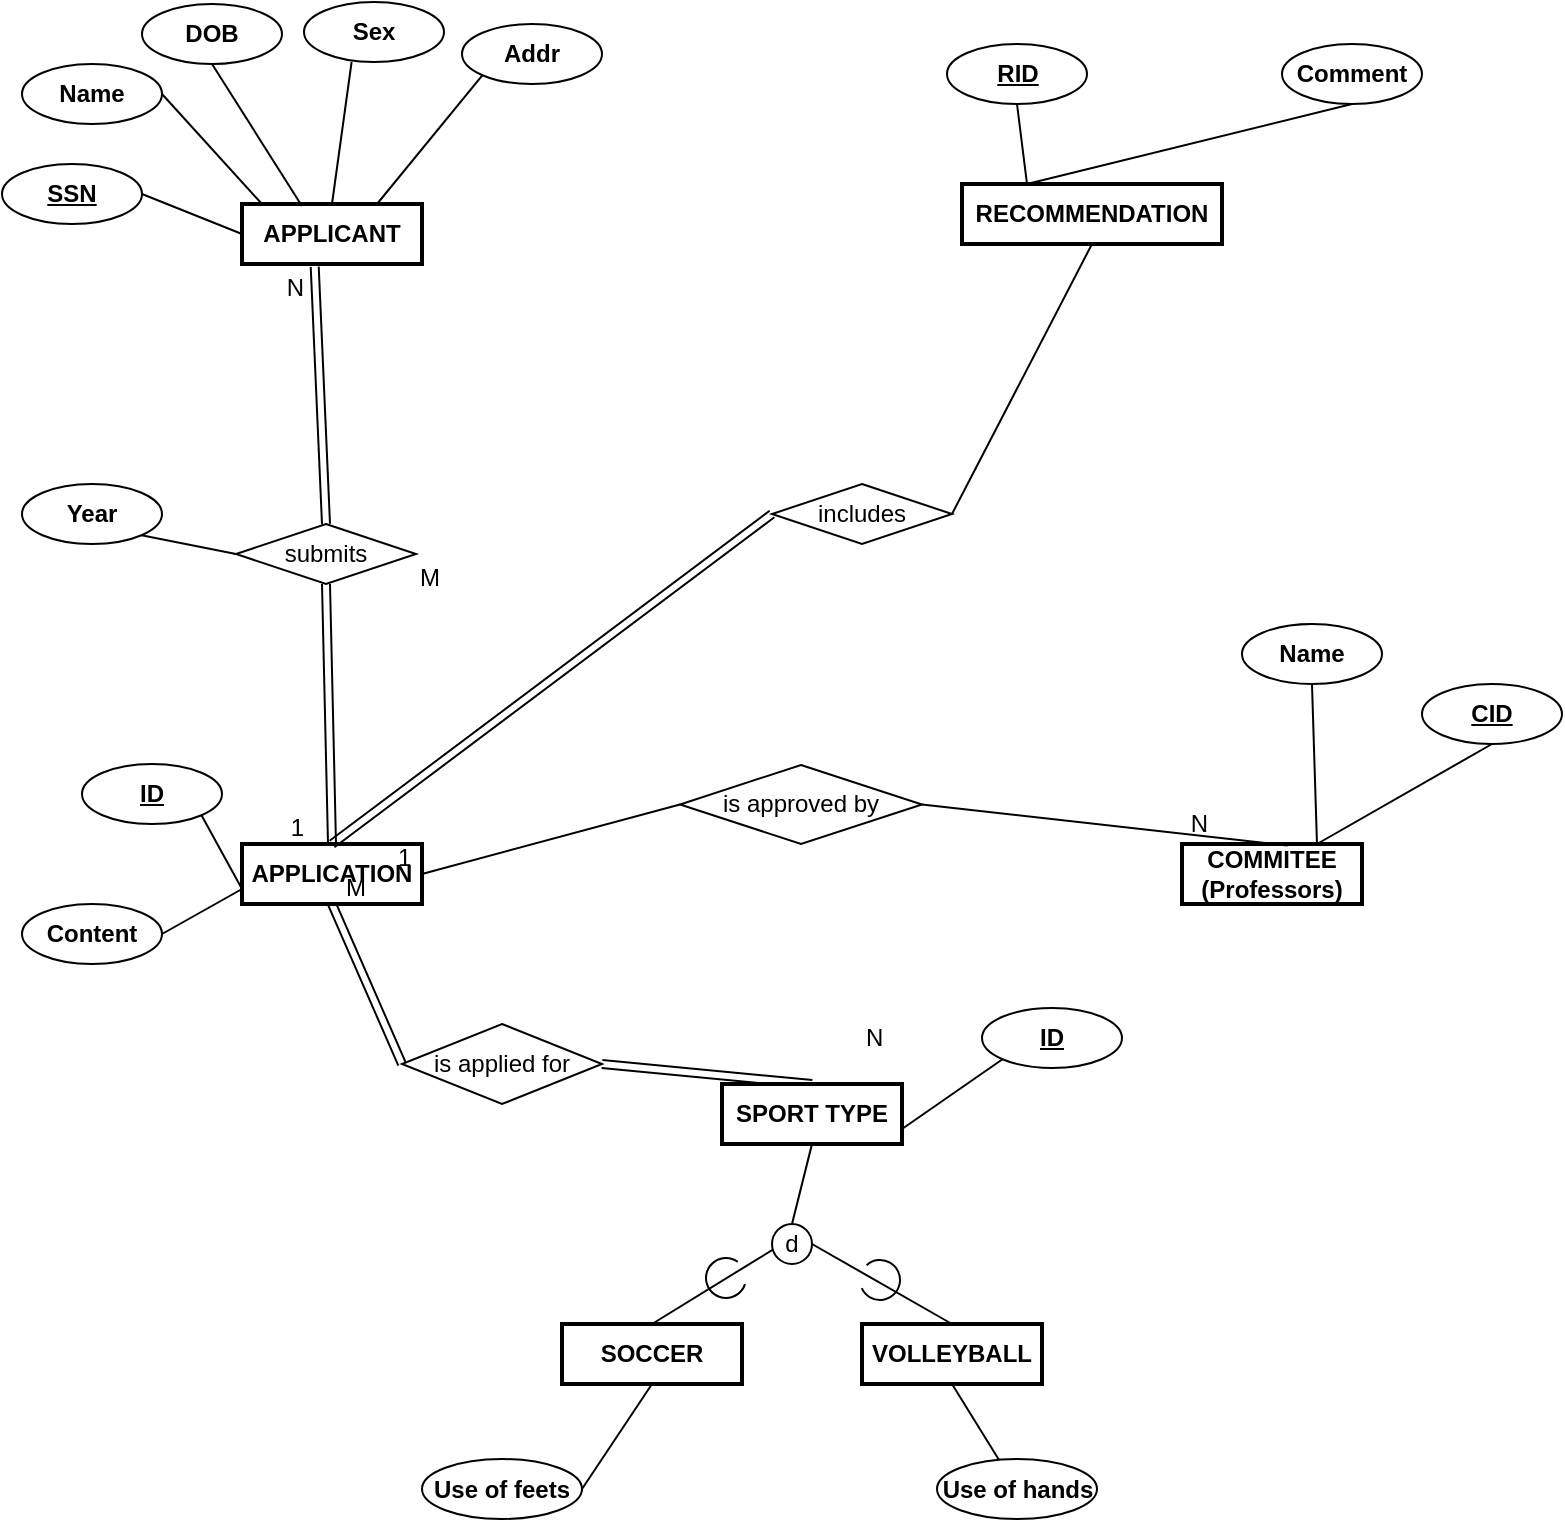 <mxfile version="14.4.6" type="github">
  <diagram id="s7mNzpRR08TqiCwHX-21" name="Page-1">
    <mxGraphModel dx="1483" dy="794" grid="1" gridSize="10" guides="1" tooltips="1" connect="1" arrows="1" fold="1" page="1" pageScale="1" pageWidth="827" pageHeight="1169" math="0" shadow="0">
      <root>
        <mxCell id="0" />
        <mxCell id="1" parent="0" />
        <mxCell id="aoJQfGq2Lagi-UKjZ14I-1" value="APPLICANT" style="whiteSpace=wrap;html=1;align=center;fontStyle=1;strokeWidth=2;" vertex="1" parent="1">
          <mxGeometry x="120" y="130" width="90" height="30" as="geometry" />
        </mxCell>
        <mxCell id="aoJQfGq2Lagi-UKjZ14I-2" value="APPLICATION" style="whiteSpace=wrap;html=1;align=center;fontStyle=1;strokeWidth=2;" vertex="1" parent="1">
          <mxGeometry x="120" y="450" width="90" height="30" as="geometry" />
        </mxCell>
        <mxCell id="aoJQfGq2Lagi-UKjZ14I-3" value="COMMITEE&lt;br&gt;(&lt;span&gt;Professors)&lt;/span&gt;" style="whiteSpace=wrap;html=1;align=center;fontStyle=1;strokeWidth=2;" vertex="1" parent="1">
          <mxGeometry x="590" y="450" width="90" height="30" as="geometry" />
        </mxCell>
        <mxCell id="aoJQfGq2Lagi-UKjZ14I-4" value="RECOMMENDATION" style="whiteSpace=wrap;html=1;align=center;fontStyle=1;strokeWidth=2;" vertex="1" parent="1">
          <mxGeometry x="480" y="120" width="130" height="30" as="geometry" />
        </mxCell>
        <mxCell id="aoJQfGq2Lagi-UKjZ14I-5" value="Name" style="ellipse;whiteSpace=wrap;html=1;align=center;fontStyle=1" vertex="1" parent="1">
          <mxGeometry x="10" y="60" width="70" height="30" as="geometry" />
        </mxCell>
        <mxCell id="aoJQfGq2Lagi-UKjZ14I-6" value="DOB" style="ellipse;whiteSpace=wrap;html=1;align=center;fontStyle=1" vertex="1" parent="1">
          <mxGeometry x="70" y="30" width="70" height="30" as="geometry" />
        </mxCell>
        <mxCell id="aoJQfGq2Lagi-UKjZ14I-7" value="Sex" style="ellipse;whiteSpace=wrap;html=1;align=center;fontStyle=1" vertex="1" parent="1">
          <mxGeometry x="151" y="29" width="70" height="30" as="geometry" />
        </mxCell>
        <mxCell id="aoJQfGq2Lagi-UKjZ14I-8" value="&lt;u&gt;SSN&lt;/u&gt;" style="ellipse;whiteSpace=wrap;html=1;align=center;fontStyle=1" vertex="1" parent="1">
          <mxGeometry y="110" width="70" height="30" as="geometry" />
        </mxCell>
        <mxCell id="aoJQfGq2Lagi-UKjZ14I-9" value="RID" style="ellipse;whiteSpace=wrap;html=1;align=center;fontStyle=5" vertex="1" parent="1">
          <mxGeometry x="472.5" y="50" width="70" height="30" as="geometry" />
        </mxCell>
        <mxCell id="aoJQfGq2Lagi-UKjZ14I-10" value="Comment" style="ellipse;whiteSpace=wrap;html=1;align=center;fontStyle=1" vertex="1" parent="1">
          <mxGeometry x="640" y="50" width="70" height="30" as="geometry" />
        </mxCell>
        <mxCell id="aoJQfGq2Lagi-UKjZ14I-12" value="Name" style="ellipse;whiteSpace=wrap;html=1;align=center;fontStyle=1" vertex="1" parent="1">
          <mxGeometry x="620" y="340" width="70" height="30" as="geometry" />
        </mxCell>
        <mxCell id="aoJQfGq2Lagi-UKjZ14I-13" value="CID" style="ellipse;whiteSpace=wrap;html=1;align=center;fontStyle=5" vertex="1" parent="1">
          <mxGeometry x="710" y="370" width="70" height="30" as="geometry" />
        </mxCell>
        <mxCell id="aoJQfGq2Lagi-UKjZ14I-14" value="ID" style="ellipse;whiteSpace=wrap;html=1;align=center;fontStyle=5" vertex="1" parent="1">
          <mxGeometry x="40" y="410" width="70" height="30" as="geometry" />
        </mxCell>
        <mxCell id="aoJQfGq2Lagi-UKjZ14I-15" value="Content" style="ellipse;whiteSpace=wrap;html=1;align=center;fontStyle=1" vertex="1" parent="1">
          <mxGeometry x="10" y="480" width="70" height="30" as="geometry" />
        </mxCell>
        <mxCell id="aoJQfGq2Lagi-UKjZ14I-16" value="is applied for" style="shape=rhombus;perimeter=rhombusPerimeter;whiteSpace=wrap;html=1;align=center;" vertex="1" parent="1">
          <mxGeometry x="200" y="540" width="100" height="40" as="geometry" />
        </mxCell>
        <mxCell id="aoJQfGq2Lagi-UKjZ14I-17" value="includes" style="shape=rhombus;perimeter=rhombusPerimeter;whiteSpace=wrap;html=1;align=center;" vertex="1" parent="1">
          <mxGeometry x="385" y="270" width="90" height="30" as="geometry" />
        </mxCell>
        <mxCell id="aoJQfGq2Lagi-UKjZ14I-18" value="" style="endArrow=none;html=1;rounded=0;exitX=0;exitY=0.5;exitDx=0;exitDy=0;entryX=1;entryY=0.5;entryDx=0;entryDy=0;" edge="1" parent="1" source="aoJQfGq2Lagi-UKjZ14I-1" target="aoJQfGq2Lagi-UKjZ14I-8">
          <mxGeometry relative="1" as="geometry">
            <mxPoint x="330" y="280" as="sourcePoint" />
            <mxPoint x="490" y="280" as="targetPoint" />
          </mxGeometry>
        </mxCell>
        <mxCell id="aoJQfGq2Lagi-UKjZ14I-19" value="" style="endArrow=none;html=1;rounded=0;entryX=1;entryY=0.5;entryDx=0;entryDy=0;" edge="1" parent="1" target="aoJQfGq2Lagi-UKjZ14I-5">
          <mxGeometry relative="1" as="geometry">
            <mxPoint x="130" y="130" as="sourcePoint" />
            <mxPoint x="80" y="135" as="targetPoint" />
          </mxGeometry>
        </mxCell>
        <mxCell id="aoJQfGq2Lagi-UKjZ14I-20" value="" style="endArrow=none;html=1;rounded=0;entryX=0.5;entryY=1;entryDx=0;entryDy=0;exitX=0.333;exitY=0.033;exitDx=0;exitDy=0;exitPerimeter=0;" edge="1" parent="1" source="aoJQfGq2Lagi-UKjZ14I-1" target="aoJQfGq2Lagi-UKjZ14I-6">
          <mxGeometry relative="1" as="geometry">
            <mxPoint x="151" y="131" as="sourcePoint" />
            <mxPoint x="90" y="85" as="targetPoint" />
          </mxGeometry>
        </mxCell>
        <mxCell id="aoJQfGq2Lagi-UKjZ14I-21" value="" style="endArrow=none;html=1;rounded=0;exitX=0.5;exitY=0;exitDx=0;exitDy=0;entryX=0.34;entryY=1;entryDx=0;entryDy=0;entryPerimeter=0;" edge="1" parent="1" source="aoJQfGq2Lagi-UKjZ14I-1" target="aoJQfGq2Lagi-UKjZ14I-7">
          <mxGeometry relative="1" as="geometry">
            <mxPoint x="152.5" y="140" as="sourcePoint" />
            <mxPoint x="115" y="70" as="targetPoint" />
          </mxGeometry>
        </mxCell>
        <mxCell id="aoJQfGq2Lagi-UKjZ14I-22" value="" style="endArrow=none;html=1;rounded=0;exitX=0.75;exitY=0;exitDx=0;exitDy=0;entryX=0;entryY=1;entryDx=0;entryDy=0;" edge="1" parent="1" source="aoJQfGq2Lagi-UKjZ14I-1" target="aoJQfGq2Lagi-UKjZ14I-58">
          <mxGeometry relative="1" as="geometry">
            <mxPoint x="175" y="140" as="sourcePoint" />
            <mxPoint x="240.251" y="65.607" as="targetPoint" />
          </mxGeometry>
        </mxCell>
        <mxCell id="aoJQfGq2Lagi-UKjZ14I-23" value="" style="endArrow=none;html=1;rounded=0;exitX=0.5;exitY=1;exitDx=0;exitDy=0;entryX=0.25;entryY=0;entryDx=0;entryDy=0;" edge="1" parent="1" source="aoJQfGq2Lagi-UKjZ14I-9" target="aoJQfGq2Lagi-UKjZ14I-4">
          <mxGeometry relative="1" as="geometry">
            <mxPoint x="197.5" y="140" as="sourcePoint" />
            <mxPoint x="250.251" y="75.607" as="targetPoint" />
          </mxGeometry>
        </mxCell>
        <mxCell id="aoJQfGq2Lagi-UKjZ14I-24" value="" style="endArrow=none;html=1;rounded=0;exitX=0.5;exitY=1;exitDx=0;exitDy=0;entryX=0.25;entryY=0;entryDx=0;entryDy=0;" edge="1" parent="1" source="aoJQfGq2Lagi-UKjZ14I-10" target="aoJQfGq2Lagi-UKjZ14I-4">
          <mxGeometry relative="1" as="geometry">
            <mxPoint x="595" y="110" as="sourcePoint" />
            <mxPoint x="622.5" y="140" as="targetPoint" />
          </mxGeometry>
        </mxCell>
        <mxCell id="aoJQfGq2Lagi-UKjZ14I-25" value="" style="shape=link;html=1;rounded=0;exitX=0.5;exitY=1;exitDx=0;exitDy=0;entryX=0;entryY=0.5;entryDx=0;entryDy=0;" edge="1" parent="1" source="aoJQfGq2Lagi-UKjZ14I-2" target="aoJQfGq2Lagi-UKjZ14I-16">
          <mxGeometry relative="1" as="geometry">
            <mxPoint x="330" y="280" as="sourcePoint" />
            <mxPoint x="490" y="280" as="targetPoint" />
          </mxGeometry>
        </mxCell>
        <mxCell id="aoJQfGq2Lagi-UKjZ14I-26" value="M" style="resizable=0;html=1;align=left;verticalAlign=bottom;" connectable="0" vertex="1" parent="aoJQfGq2Lagi-UKjZ14I-25">
          <mxGeometry x="-1" relative="1" as="geometry">
            <mxPoint x="5" as="offset" />
          </mxGeometry>
        </mxCell>
        <mxCell id="aoJQfGq2Lagi-UKjZ14I-27" value="" style="shape=link;html=1;rounded=0;exitX=0.5;exitY=0;exitDx=0;exitDy=0;entryX=0;entryY=0.5;entryDx=0;entryDy=0;" edge="1" parent="1" source="aoJQfGq2Lagi-UKjZ14I-2" target="aoJQfGq2Lagi-UKjZ14I-17">
          <mxGeometry relative="1" as="geometry">
            <mxPoint x="180" y="175" as="sourcePoint" />
            <mxPoint x="335" y="290" as="targetPoint" />
          </mxGeometry>
        </mxCell>
        <mxCell id="aoJQfGq2Lagi-UKjZ14I-28" value="1" style="resizable=0;html=1;align=left;verticalAlign=bottom;" connectable="0" vertex="1" parent="aoJQfGq2Lagi-UKjZ14I-27">
          <mxGeometry x="-1" relative="1" as="geometry">
            <mxPoint x="31" y="15" as="offset" />
          </mxGeometry>
        </mxCell>
        <mxCell id="aoJQfGq2Lagi-UKjZ14I-29" value="" style="endArrow=none;html=1;rounded=0;exitX=1;exitY=0.5;exitDx=0;exitDy=0;entryX=0.5;entryY=1;entryDx=0;entryDy=0;" edge="1" parent="1" source="aoJQfGq2Lagi-UKjZ14I-17" target="aoJQfGq2Lagi-UKjZ14I-4">
          <mxGeometry relative="1" as="geometry">
            <mxPoint x="450" y="155" as="sourcePoint" />
            <mxPoint x="640" y="450" as="targetPoint" />
          </mxGeometry>
        </mxCell>
        <mxCell id="aoJQfGq2Lagi-UKjZ14I-33" value="" style="endArrow=none;html=1;rounded=0;exitX=0.5;exitY=1;exitDx=0;exitDy=0;entryX=0.75;entryY=0;entryDx=0;entryDy=0;" edge="1" parent="1" source="aoJQfGq2Lagi-UKjZ14I-12" target="aoJQfGq2Lagi-UKjZ14I-3">
          <mxGeometry relative="1" as="geometry">
            <mxPoint x="330" y="280" as="sourcePoint" />
            <mxPoint x="610" y="450" as="targetPoint" />
          </mxGeometry>
        </mxCell>
        <mxCell id="aoJQfGq2Lagi-UKjZ14I-34" value="" style="endArrow=none;html=1;rounded=0;exitX=0.5;exitY=1;exitDx=0;exitDy=0;entryX=0.75;entryY=0;entryDx=0;entryDy=0;" edge="1" parent="1" source="aoJQfGq2Lagi-UKjZ14I-13" target="aoJQfGq2Lagi-UKjZ14I-3">
          <mxGeometry relative="1" as="geometry">
            <mxPoint x="600" y="420" as="sourcePoint" />
            <mxPoint x="650" y="450" as="targetPoint" />
          </mxGeometry>
        </mxCell>
        <mxCell id="aoJQfGq2Lagi-UKjZ14I-35" value="" style="endArrow=none;html=1;rounded=0;exitX=1;exitY=1;exitDx=0;exitDy=0;entryX=0;entryY=0.75;entryDx=0;entryDy=0;" edge="1" parent="1" source="aoJQfGq2Lagi-UKjZ14I-14" target="aoJQfGq2Lagi-UKjZ14I-2">
          <mxGeometry relative="1" as="geometry">
            <mxPoint x="330" y="280" as="sourcePoint" />
            <mxPoint x="490" y="280" as="targetPoint" />
          </mxGeometry>
        </mxCell>
        <mxCell id="aoJQfGq2Lagi-UKjZ14I-36" value="" style="endArrow=none;html=1;rounded=0;exitX=1;exitY=0.5;exitDx=0;exitDy=0;entryX=0;entryY=0.75;entryDx=0;entryDy=0;" edge="1" parent="1" source="aoJQfGq2Lagi-UKjZ14I-15" target="aoJQfGq2Lagi-UKjZ14I-2">
          <mxGeometry relative="1" as="geometry">
            <mxPoint x="109.749" y="445.607" as="sourcePoint" />
            <mxPoint x="130" y="482.5" as="targetPoint" />
          </mxGeometry>
        </mxCell>
        <mxCell id="aoJQfGq2Lagi-UKjZ14I-37" value="submits" style="shape=rhombus;perimeter=rhombusPerimeter;whiteSpace=wrap;html=1;align=center;" vertex="1" parent="1">
          <mxGeometry x="117" y="290" width="90" height="30" as="geometry" />
        </mxCell>
        <mxCell id="aoJQfGq2Lagi-UKjZ14I-38" value="" style="shape=link;html=1;rounded=0;exitX=0.5;exitY=0;exitDx=0;exitDy=0;entryX=0.404;entryY=1.047;entryDx=0;entryDy=0;entryPerimeter=0;" edge="1" parent="1" source="aoJQfGq2Lagi-UKjZ14I-37" target="aoJQfGq2Lagi-UKjZ14I-1">
          <mxGeometry relative="1" as="geometry">
            <mxPoint x="330" y="280" as="sourcePoint" />
            <mxPoint x="490" y="280" as="targetPoint" />
          </mxGeometry>
        </mxCell>
        <mxCell id="aoJQfGq2Lagi-UKjZ14I-39" value="N" style="resizable=0;html=1;align=right;verticalAlign=bottom;" connectable="0" vertex="1" parent="aoJQfGq2Lagi-UKjZ14I-38">
          <mxGeometry x="1" relative="1" as="geometry">
            <mxPoint x="-5.35" y="18.71" as="offset" />
          </mxGeometry>
        </mxCell>
        <mxCell id="aoJQfGq2Lagi-UKjZ14I-40" value="" style="endArrow=none;html=1;rounded=0;entryX=0.587;entryY=0.027;entryDx=0;entryDy=0;exitX=1;exitY=0.5;exitDx=0;exitDy=0;entryPerimeter=0;" edge="1" parent="1" source="aoJQfGq2Lagi-UKjZ14I-44" target="aoJQfGq2Lagi-UKjZ14I-3">
          <mxGeometry relative="1" as="geometry">
            <mxPoint x="330" y="330" as="sourcePoint" />
            <mxPoint x="490" y="280" as="targetPoint" />
          </mxGeometry>
        </mxCell>
        <mxCell id="aoJQfGq2Lagi-UKjZ14I-41" value="" style="resizable=0;html=1;align=left;verticalAlign=bottom;" connectable="0" vertex="1" parent="1">
          <mxGeometry x="190" y="193" as="geometry">
            <mxPoint x="446" y="247" as="offset" />
          </mxGeometry>
        </mxCell>
        <mxCell id="aoJQfGq2Lagi-UKjZ14I-44" value="is approved by" style="shape=rhombus;perimeter=rhombusPerimeter;whiteSpace=wrap;html=1;align=center;" vertex="1" parent="1">
          <mxGeometry x="339" y="410.49" width="121" height="39.51" as="geometry" />
        </mxCell>
        <mxCell id="aoJQfGq2Lagi-UKjZ14I-45" value="" style="endArrow=none;html=1;rounded=0;entryX=0;entryY=0.5;entryDx=0;entryDy=0;exitX=1;exitY=0.5;exitDx=0;exitDy=0;" edge="1" parent="1" target="aoJQfGq2Lagi-UKjZ14I-44" source="aoJQfGq2Lagi-UKjZ14I-2">
          <mxGeometry relative="1" as="geometry">
            <mxPoint x="160" y="160" as="sourcePoint" />
            <mxPoint x="600" y="155" as="targetPoint" />
          </mxGeometry>
        </mxCell>
        <mxCell id="aoJQfGq2Lagi-UKjZ14I-46" value="M" style="resizable=0;html=1;align=right;verticalAlign=bottom;" connectable="0" vertex="1" parent="aoJQfGq2Lagi-UKjZ14I-45">
          <mxGeometry x="1" relative="1" as="geometry">
            <mxPoint x="-119.44" y="-104.43" as="offset" />
          </mxGeometry>
        </mxCell>
        <mxCell id="aoJQfGq2Lagi-UKjZ14I-52" value="" style="shape=link;html=1;rounded=0;exitX=1;exitY=0.5;exitDx=0;exitDy=0;entryX=0.5;entryY=0;entryDx=0;entryDy=0;" edge="1" parent="1" target="aoJQfGq2Lagi-UKjZ14I-57" source="aoJQfGq2Lagi-UKjZ14I-16">
          <mxGeometry relative="1" as="geometry">
            <mxPoint x="440" y="144.5" as="sourcePoint" />
            <mxPoint x="430" y="560" as="targetPoint" />
          </mxGeometry>
        </mxCell>
        <mxCell id="aoJQfGq2Lagi-UKjZ14I-53" value="N" style="resizable=0;html=1;align=left;verticalAlign=bottom;" connectable="0" vertex="1" parent="aoJQfGq2Lagi-UKjZ14I-52">
          <mxGeometry x="-1" relative="1" as="geometry">
            <mxPoint x="130" y="-4.5" as="offset" />
          </mxGeometry>
        </mxCell>
        <mxCell id="aoJQfGq2Lagi-UKjZ14I-54" value="N" style="resizable=0;html=1;align=right;verticalAlign=bottom;" connectable="0" vertex="1" parent="1">
          <mxGeometry x="641.178" y="440.487" as="geometry">
            <mxPoint x="-38" y="8" as="offset" />
          </mxGeometry>
        </mxCell>
        <mxCell id="aoJQfGq2Lagi-UKjZ14I-55" value="" style="shape=link;html=1;rounded=0;exitX=0.5;exitY=0;exitDx=0;exitDy=0;entryX=0.5;entryY=1;entryDx=0;entryDy=0;" edge="1" parent="1" source="aoJQfGq2Lagi-UKjZ14I-2" target="aoJQfGq2Lagi-UKjZ14I-37">
          <mxGeometry relative="1" as="geometry">
            <mxPoint x="169.32" y="450" as="sourcePoint" />
            <mxPoint x="160" y="321" as="targetPoint" />
          </mxGeometry>
        </mxCell>
        <mxCell id="aoJQfGq2Lagi-UKjZ14I-56" value="1" style="resizable=0;html=1;align=right;verticalAlign=bottom;" connectable="0" vertex="1" parent="aoJQfGq2Lagi-UKjZ14I-55">
          <mxGeometry x="1" relative="1" as="geometry">
            <mxPoint x="-11" y="129.97" as="offset" />
          </mxGeometry>
        </mxCell>
        <mxCell id="aoJQfGq2Lagi-UKjZ14I-57" value="SPORT TYPE" style="whiteSpace=wrap;html=1;align=center;fontStyle=1;strokeWidth=2;" vertex="1" parent="1">
          <mxGeometry x="360" y="570" width="90" height="30" as="geometry" />
        </mxCell>
        <mxCell id="aoJQfGq2Lagi-UKjZ14I-58" value="Addr" style="ellipse;whiteSpace=wrap;html=1;align=center;fontStyle=1" vertex="1" parent="1">
          <mxGeometry x="230" y="40" width="70" height="30" as="geometry" />
        </mxCell>
        <mxCell id="aoJQfGq2Lagi-UKjZ14I-59" value="" style="endArrow=none;html=1;rounded=0;exitX=1;exitY=1;exitDx=0;exitDy=0;entryX=0;entryY=0.5;entryDx=0;entryDy=0;" edge="1" source="aoJQfGq2Lagi-UKjZ14I-60" parent="1" target="aoJQfGq2Lagi-UKjZ14I-37">
          <mxGeometry relative="1" as="geometry">
            <mxPoint x="300" y="140" as="sourcePoint" />
            <mxPoint x="90" y="332.5" as="targetPoint" />
          </mxGeometry>
        </mxCell>
        <mxCell id="aoJQfGq2Lagi-UKjZ14I-60" value="Year" style="ellipse;whiteSpace=wrap;html=1;align=center;fontStyle=1" vertex="1" parent="1">
          <mxGeometry x="10" y="270" width="70" height="30" as="geometry" />
        </mxCell>
        <mxCell id="aoJQfGq2Lagi-UKjZ14I-62" value="SOCCER" style="whiteSpace=wrap;html=1;align=center;fontStyle=1;strokeWidth=2;" vertex="1" parent="1">
          <mxGeometry x="280" y="690" width="90" height="30" as="geometry" />
        </mxCell>
        <mxCell id="aoJQfGq2Lagi-UKjZ14I-63" value="VOLLEYBALL" style="whiteSpace=wrap;html=1;align=center;fontStyle=1;strokeWidth=2;" vertex="1" parent="1">
          <mxGeometry x="430" y="690" width="90" height="30" as="geometry" />
        </mxCell>
        <mxCell id="aoJQfGq2Lagi-UKjZ14I-64" value="" style="endArrow=none;html=1;rounded=0;entryX=0.5;entryY=0;entryDx=0;entryDy=0;" edge="1" parent="1" target="aoJQfGq2Lagi-UKjZ14I-62">
          <mxGeometry relative="1" as="geometry">
            <mxPoint x="390" y="650" as="sourcePoint" />
            <mxPoint x="490" y="420" as="targetPoint" />
          </mxGeometry>
        </mxCell>
        <mxCell id="aoJQfGq2Lagi-UKjZ14I-65" value="d" style="ellipse;whiteSpace=wrap;html=1;aspect=fixed;" vertex="1" parent="1">
          <mxGeometry x="385" y="640" width="20" height="20" as="geometry" />
        </mxCell>
        <mxCell id="aoJQfGq2Lagi-UKjZ14I-66" value="" style="endArrow=none;html=1;rounded=0;entryX=0.5;entryY=0;entryDx=0;entryDy=0;exitX=1;exitY=0.5;exitDx=0;exitDy=0;" edge="1" parent="1" source="aoJQfGq2Lagi-UKjZ14I-65" target="aoJQfGq2Lagi-UKjZ14I-63">
          <mxGeometry relative="1" as="geometry">
            <mxPoint x="400" y="660" as="sourcePoint" />
            <mxPoint x="335" y="700" as="targetPoint" />
          </mxGeometry>
        </mxCell>
        <mxCell id="aoJQfGq2Lagi-UKjZ14I-67" value="" style="endArrow=none;html=1;rounded=0;entryX=0.5;entryY=0;entryDx=0;entryDy=0;exitX=0.5;exitY=1;exitDx=0;exitDy=0;" edge="1" parent="1" source="aoJQfGq2Lagi-UKjZ14I-57" target="aoJQfGq2Lagi-UKjZ14I-65">
          <mxGeometry relative="1" as="geometry">
            <mxPoint x="410" y="670" as="sourcePoint" />
            <mxPoint x="345" y="710" as="targetPoint" />
          </mxGeometry>
        </mxCell>
        <mxCell id="aoJQfGq2Lagi-UKjZ14I-68" value="" style="verticalLabelPosition=bottom;verticalAlign=top;html=1;shape=mxgraph.basic.arc;startAngle=0.3;endAngle=0.1;" vertex="1" parent="1">
          <mxGeometry x="352" y="657" width="20" height="20" as="geometry" />
        </mxCell>
        <mxCell id="aoJQfGq2Lagi-UKjZ14I-69" value="" style="verticalLabelPosition=bottom;verticalAlign=top;html=1;shape=mxgraph.basic.arc;startAngle=0.3;endAngle=0.1;rotation=-150;" vertex="1" parent="1">
          <mxGeometry x="429" y="658" width="20" height="20" as="geometry" />
        </mxCell>
        <mxCell id="aoJQfGq2Lagi-UKjZ14I-72" value="" style="endArrow=none;html=1;rounded=0;exitX=0;exitY=1;exitDx=0;exitDy=0;entryX=1;entryY=0.75;entryDx=0;entryDy=0;" edge="1" source="aoJQfGq2Lagi-UKjZ14I-73" parent="1" target="aoJQfGq2Lagi-UKjZ14I-57">
          <mxGeometry relative="1" as="geometry">
            <mxPoint x="780" y="402" as="sourcePoint" />
            <mxPoint x="480" y="584.5" as="targetPoint" />
          </mxGeometry>
        </mxCell>
        <mxCell id="aoJQfGq2Lagi-UKjZ14I-73" value="ID" style="ellipse;whiteSpace=wrap;html=1;align=center;fontStyle=5" vertex="1" parent="1">
          <mxGeometry x="490" y="532" width="70" height="30" as="geometry" />
        </mxCell>
        <mxCell id="aoJQfGq2Lagi-UKjZ14I-74" value="" style="endArrow=none;html=1;rounded=0;exitX=1;exitY=0.5;exitDx=0;exitDy=0;entryX=0.5;entryY=1;entryDx=0;entryDy=0;" edge="1" source="aoJQfGq2Lagi-UKjZ14I-75" parent="1" target="aoJQfGq2Lagi-UKjZ14I-62">
          <mxGeometry relative="1" as="geometry">
            <mxPoint x="319.749" y="723.107" as="sourcePoint" />
            <mxPoint x="330" y="750" as="targetPoint" />
          </mxGeometry>
        </mxCell>
        <mxCell id="aoJQfGq2Lagi-UKjZ14I-75" value="Use of feets" style="ellipse;whiteSpace=wrap;html=1;align=center;fontStyle=1" vertex="1" parent="1">
          <mxGeometry x="210" y="757.5" width="80" height="30" as="geometry" />
        </mxCell>
        <mxCell id="aoJQfGq2Lagi-UKjZ14I-76" value="" style="endArrow=none;html=1;rounded=0;entryX=0.5;entryY=1;entryDx=0;entryDy=0;" edge="1" parent="1" source="aoJQfGq2Lagi-UKjZ14I-77" target="aoJQfGq2Lagi-UKjZ14I-63">
          <mxGeometry relative="1" as="geometry">
            <mxPoint x="577.249" y="723.107" as="sourcePoint" />
            <mxPoint x="582.5" y="720" as="targetPoint" />
          </mxGeometry>
        </mxCell>
        <mxCell id="aoJQfGq2Lagi-UKjZ14I-77" value="Use of hands" style="ellipse;whiteSpace=wrap;html=1;align=center;fontStyle=1" vertex="1" parent="1">
          <mxGeometry x="467.5" y="757.5" width="80" height="30" as="geometry" />
        </mxCell>
      </root>
    </mxGraphModel>
  </diagram>
</mxfile>
